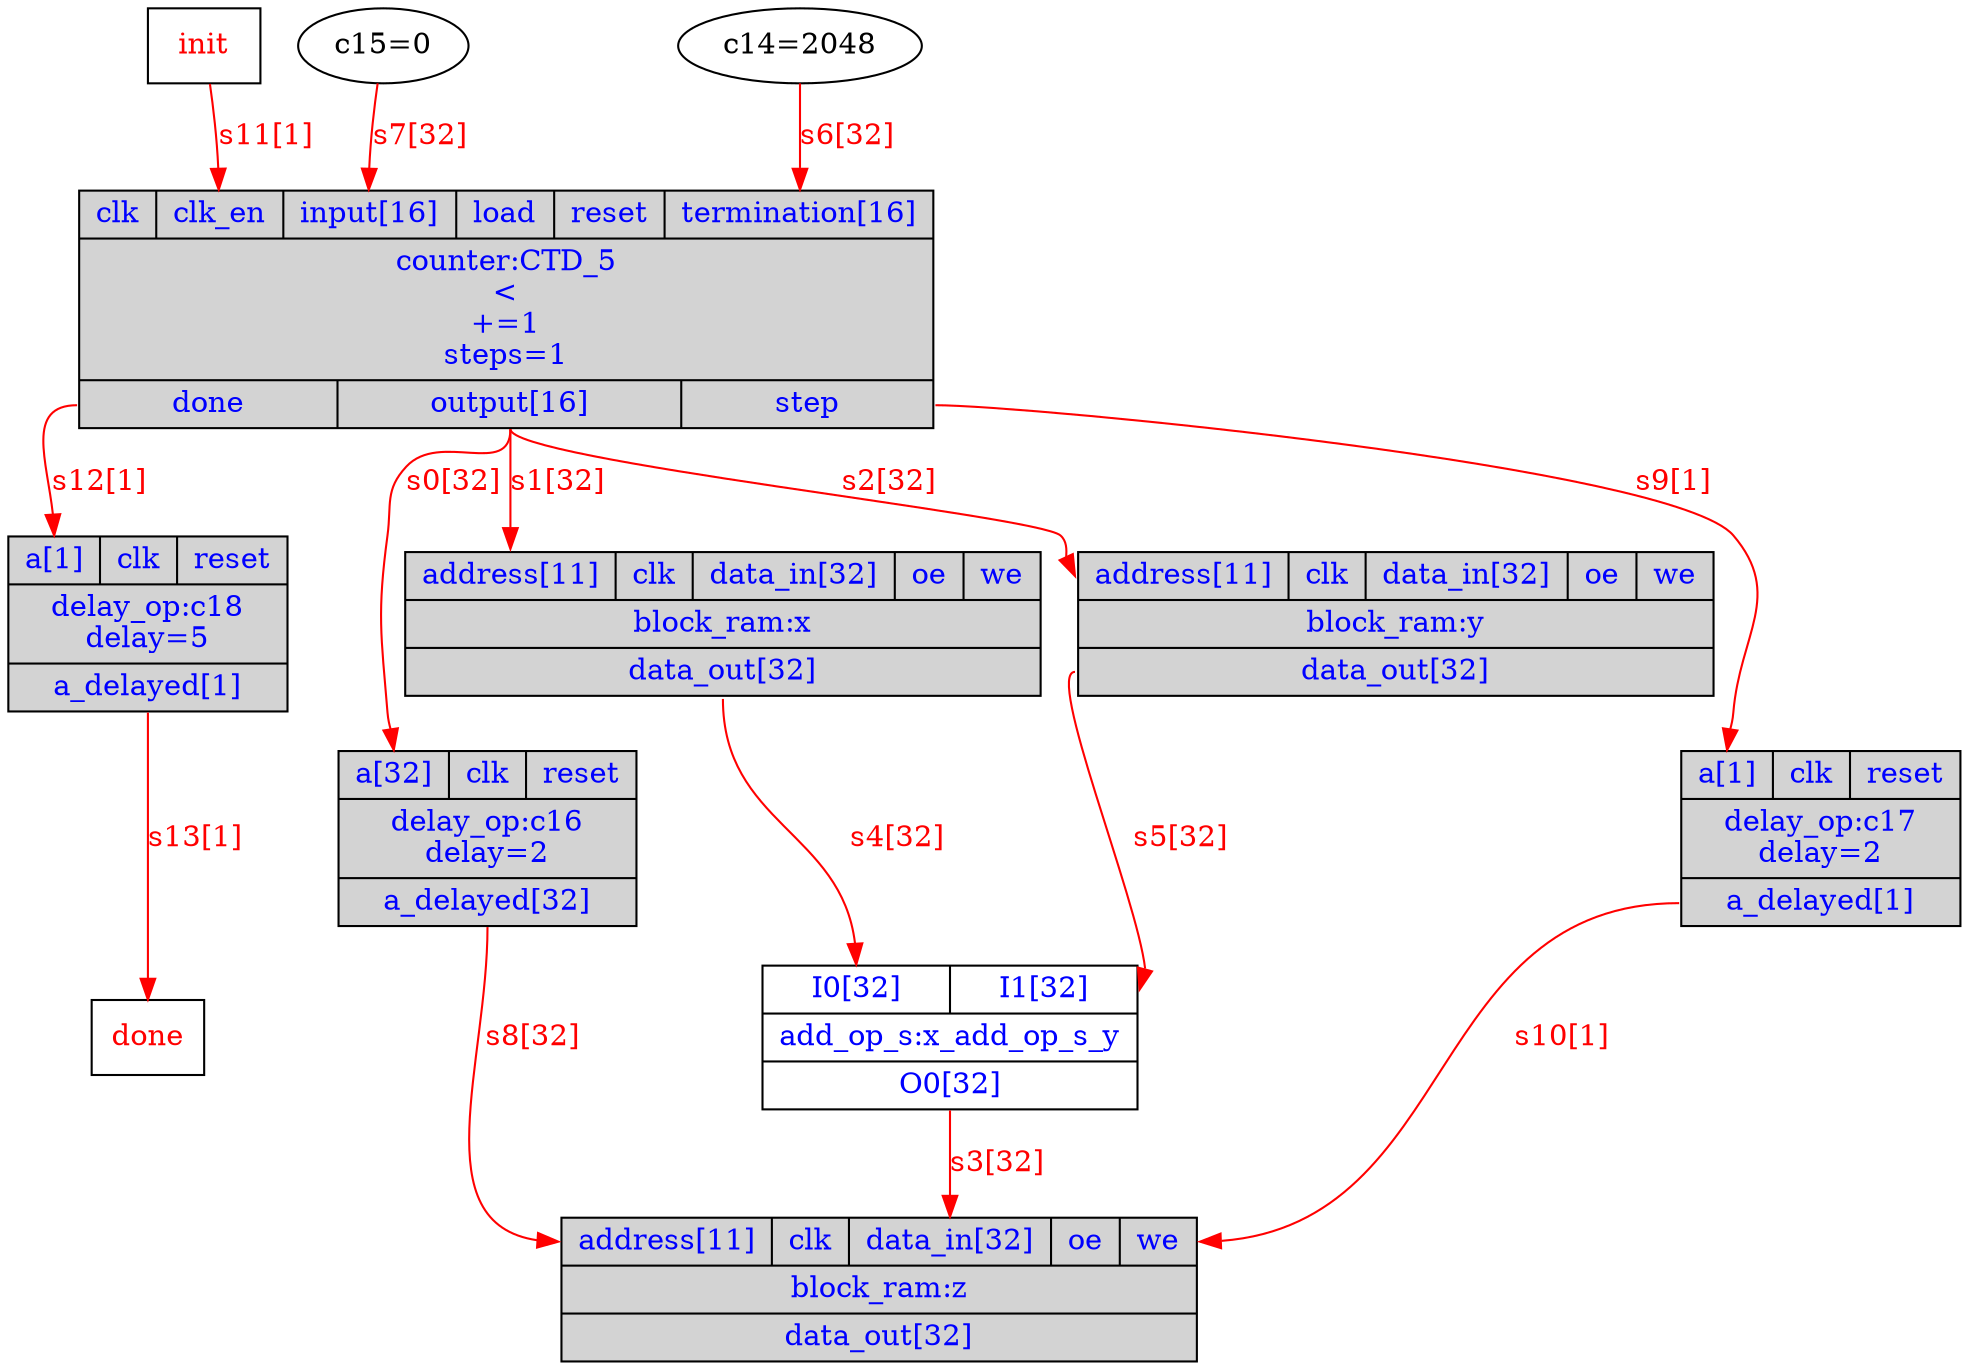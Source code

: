 digraph diagram {
// Components (Nodes) 
"CTD_5" [shape=record, fontcolor=blue, style="filled", fillcolor="lightgray", label="{{<clk>clk|<clk_en>clk_en|<input>input[16]|<load>load|<reset>reset|<termination>termination[16]}|counter:CTD_5\n\<\n+=1\nsteps=1|{<done>done|<output>output[16]|<step>step}}"]; 
"z" [shape=record, fontcolor=blue, style="filled", fillcolor="lightgray", label="{{<address>address[11]|<clk>clk|<data_in>data_in[32]|<oe>oe|<we>we}|block_ram:z|{<data_out>data_out[32]}}"]; 
"x_add_op_s_y" [shape=record, fontcolor=blue, label="{{<I0>I0[32]|<I1>I1[32]}|add_op_s:x_add_op_s_y|{<O0>O0[32]}}"]; 
"x" [shape=record, fontcolor=blue, style="filled", fillcolor="lightgray", label="{{<address>address[11]|<clk>clk|<data_in>data_in[32]|<oe>oe|<we>we}|block_ram:x|{<data_out>data_out[32]}}"]; 
"y" [shape=record, fontcolor=blue, style="filled", fillcolor="lightgray", label="{{<address>address[11]|<clk>clk|<data_in>data_in[32]|<oe>oe|<we>we}|block_ram:y|{<data_out>data_out[32]}}"]; 
"init" [shape=msquare fontcolor=red label="init"]"done" [shape=msquare fontcolor=red label="done"]"c14" [fontcolor=b label="c14=2048"]"c15" [fontcolor=b label="c15=0"]"c16" [shape=record, fontcolor=blue, style="filled", fillcolor="lightgray", label="{{<a>a[32]|<clk>clk|<reset>reset}|delay_op:c16\ndelay=2|{<a_delayed>a_delayed[32]}}"]; 
"c17" [shape=record, fontcolor=blue, style="filled", fillcolor="lightgray", label="{{<a>a[1]|<clk>clk|<reset>reset}|delay_op:c17\ndelay=2|{<a_delayed>a_delayed[1]}}"]; 
"c18" [shape=record, fontcolor=blue, style="filled", fillcolor="lightgray", label="{{<a>a[1]|<clk>clk|<reset>reset}|delay_op:c18\ndelay=5|{<a_delayed>a_delayed[1]}}"]; 
// Signals (Edges) 
"CTD_5":output -> "c16":a[label="s0[32]" color=red fontcolor=red]; 
"CTD_5":output -> "x":address[label="s1[32]" color=red fontcolor=red]; 
"CTD_5":output -> "y":address[label="s2[32]" color=red fontcolor=red]; 
"x_add_op_s_y":O0 -> "z":data_in[label="s3[32]" color=red fontcolor=red]; 
"x":data_out -> "x_add_op_s_y":I0[label="s4[32]" color=red fontcolor=red]; 
"y":data_out -> "x_add_op_s_y":I1[label="s5[32]" color=red fontcolor=red]; 
"c14":out -> "CTD_5":termination[label="s6[32]" color=red fontcolor=red]; 
"c15":out -> "CTD_5":input[label="s7[32]" color=red fontcolor=red]; 
"c16":a_delayed -> "z":address[label="s8[32]" color=red fontcolor=red]; 
"CTD_5":step -> "c17":a[label="s9[1]" color=red fontcolor=red]; 
"c17":a_delayed -> "z":we[label="s10[1]" color=red fontcolor=red]; 
"init":out -> "CTD_5":clk_en[label="s11[1]" color=red fontcolor=red]; 
"CTD_5":done -> "c18":a[label="s12[1]" color=red fontcolor=red]; 
"c18":a_delayed -> "done":in[label="s13[1]" color=red fontcolor=red]; 
}
